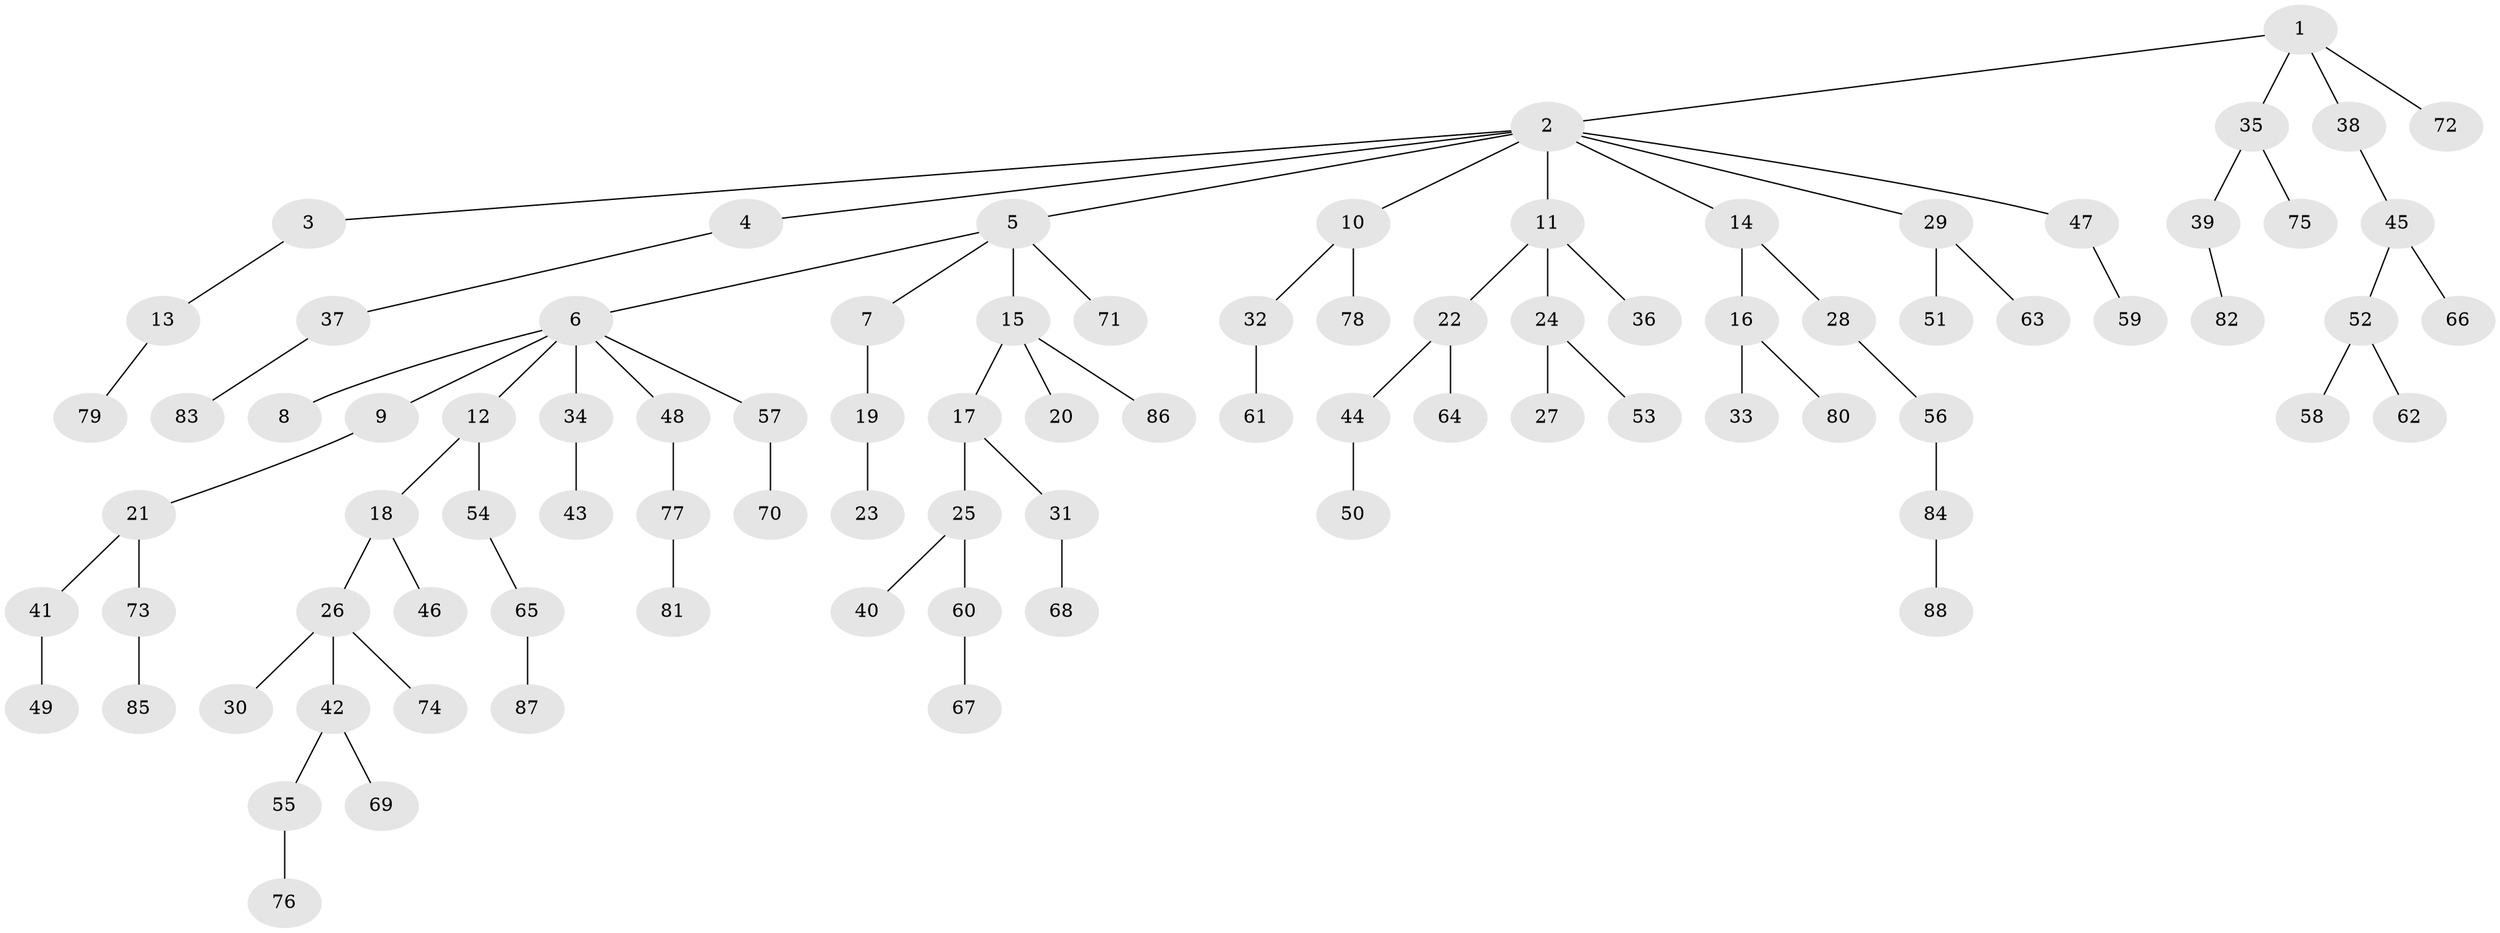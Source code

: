 // coarse degree distribution, {3: 0.1206896551724138, 11: 0.017241379310344827, 2: 0.3103448275862069, 4: 0.05172413793103448, 6: 0.017241379310344827, 1: 0.4827586206896552}
// Generated by graph-tools (version 1.1) at 2025/52/02/27/25 19:52:11]
// undirected, 88 vertices, 87 edges
graph export_dot {
graph [start="1"]
  node [color=gray90,style=filled];
  1;
  2;
  3;
  4;
  5;
  6;
  7;
  8;
  9;
  10;
  11;
  12;
  13;
  14;
  15;
  16;
  17;
  18;
  19;
  20;
  21;
  22;
  23;
  24;
  25;
  26;
  27;
  28;
  29;
  30;
  31;
  32;
  33;
  34;
  35;
  36;
  37;
  38;
  39;
  40;
  41;
  42;
  43;
  44;
  45;
  46;
  47;
  48;
  49;
  50;
  51;
  52;
  53;
  54;
  55;
  56;
  57;
  58;
  59;
  60;
  61;
  62;
  63;
  64;
  65;
  66;
  67;
  68;
  69;
  70;
  71;
  72;
  73;
  74;
  75;
  76;
  77;
  78;
  79;
  80;
  81;
  82;
  83;
  84;
  85;
  86;
  87;
  88;
  1 -- 2;
  1 -- 35;
  1 -- 38;
  1 -- 72;
  2 -- 3;
  2 -- 4;
  2 -- 5;
  2 -- 10;
  2 -- 11;
  2 -- 14;
  2 -- 29;
  2 -- 47;
  3 -- 13;
  4 -- 37;
  5 -- 6;
  5 -- 7;
  5 -- 15;
  5 -- 71;
  6 -- 8;
  6 -- 9;
  6 -- 12;
  6 -- 34;
  6 -- 48;
  6 -- 57;
  7 -- 19;
  9 -- 21;
  10 -- 32;
  10 -- 78;
  11 -- 22;
  11 -- 24;
  11 -- 36;
  12 -- 18;
  12 -- 54;
  13 -- 79;
  14 -- 16;
  14 -- 28;
  15 -- 17;
  15 -- 20;
  15 -- 86;
  16 -- 33;
  16 -- 80;
  17 -- 25;
  17 -- 31;
  18 -- 26;
  18 -- 46;
  19 -- 23;
  21 -- 41;
  21 -- 73;
  22 -- 44;
  22 -- 64;
  24 -- 27;
  24 -- 53;
  25 -- 40;
  25 -- 60;
  26 -- 30;
  26 -- 42;
  26 -- 74;
  28 -- 56;
  29 -- 51;
  29 -- 63;
  31 -- 68;
  32 -- 61;
  34 -- 43;
  35 -- 39;
  35 -- 75;
  37 -- 83;
  38 -- 45;
  39 -- 82;
  41 -- 49;
  42 -- 55;
  42 -- 69;
  44 -- 50;
  45 -- 52;
  45 -- 66;
  47 -- 59;
  48 -- 77;
  52 -- 58;
  52 -- 62;
  54 -- 65;
  55 -- 76;
  56 -- 84;
  57 -- 70;
  60 -- 67;
  65 -- 87;
  73 -- 85;
  77 -- 81;
  84 -- 88;
}
